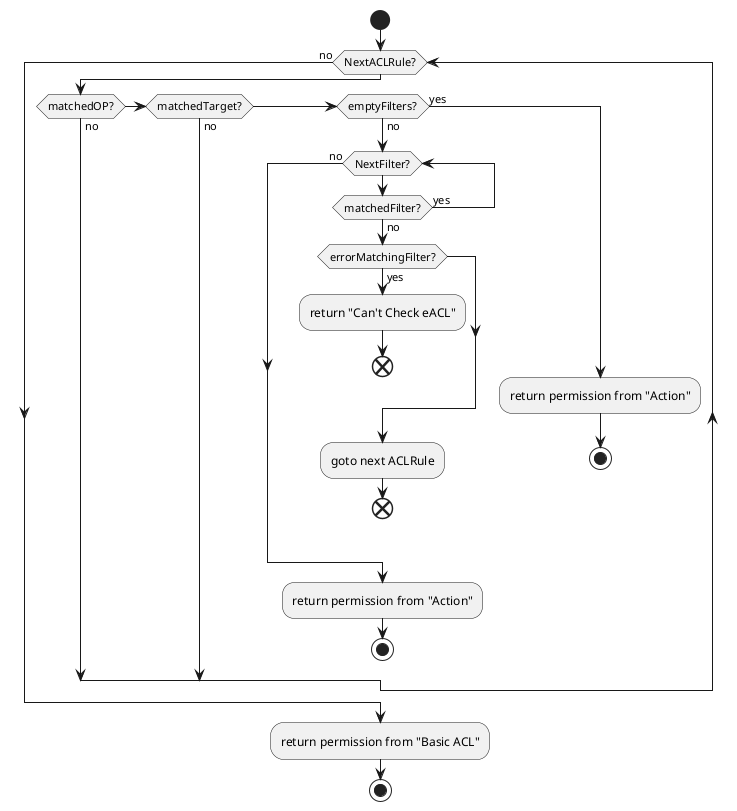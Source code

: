 @startuml

start

while (NextACLRule?)
  if (matchedOP?) then (no)
  elseif (matchedTarget?) then (no)
  elseif (emptyFilters?) then (no)
    while (NextFilter?)
        if (matchedFilter?) then (yes)
        else (no)
          if (errorMatchingFilter?) then (yes)
            :return "Can't Check eACL";
            end
          endif

         :goto next ACLRule;
         end
        endif
    endwhile(no)
    :return permission from "Action";
    stop
  else (yes)
    :return permission from "Action";
    stop
  endif

endwhile (no)
:return permission from "Basic ACL";
stop
@enduml
